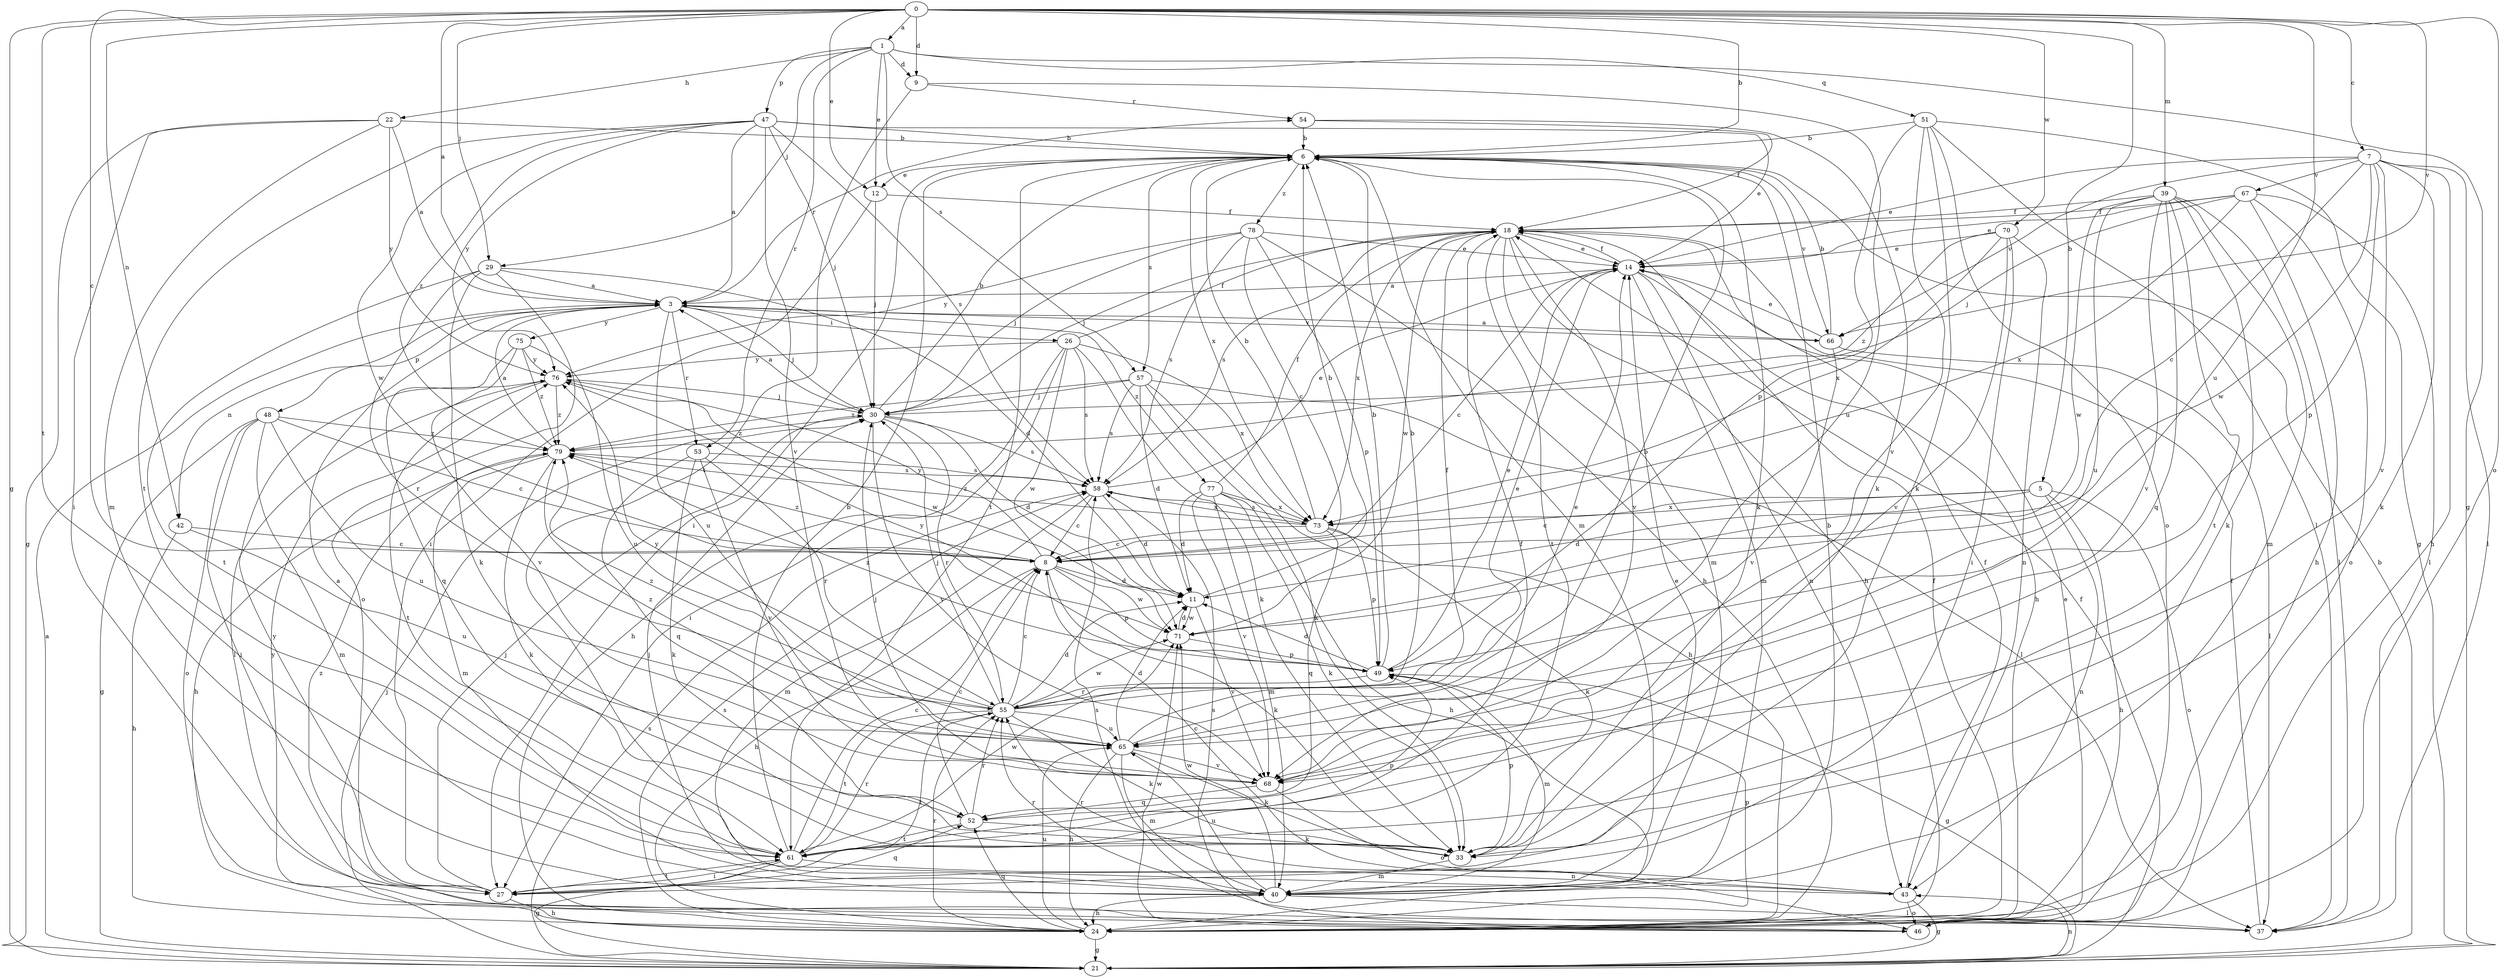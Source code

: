 strict digraph  {
0;
1;
3;
5;
6;
7;
8;
9;
11;
12;
14;
18;
21;
22;
24;
26;
27;
29;
30;
33;
37;
39;
40;
42;
43;
46;
47;
48;
49;
51;
52;
53;
54;
55;
57;
58;
61;
65;
66;
67;
68;
70;
71;
73;
75;
76;
77;
78;
79;
0 -> 1  [label=a];
0 -> 3  [label=a];
0 -> 5  [label=b];
0 -> 6  [label=b];
0 -> 7  [label=c];
0 -> 8  [label=c];
0 -> 9  [label=d];
0 -> 12  [label=e];
0 -> 21  [label=g];
0 -> 29  [label=j];
0 -> 39  [label=m];
0 -> 42  [label=n];
0 -> 46  [label=o];
0 -> 61  [label=t];
0 -> 65  [label=u];
0 -> 66  [label=v];
0 -> 70  [label=w];
1 -> 9  [label=d];
1 -> 12  [label=e];
1 -> 21  [label=g];
1 -> 22  [label=h];
1 -> 29  [label=j];
1 -> 47  [label=p];
1 -> 51  [label=q];
1 -> 53  [label=r];
1 -> 57  [label=s];
3 -> 26  [label=i];
3 -> 30  [label=j];
3 -> 42  [label=n];
3 -> 48  [label=p];
3 -> 53  [label=r];
3 -> 54  [label=r];
3 -> 65  [label=u];
3 -> 66  [label=v];
3 -> 75  [label=y];
3 -> 77  [label=z];
5 -> 8  [label=c];
5 -> 11  [label=d];
5 -> 24  [label=h];
5 -> 43  [label=n];
5 -> 46  [label=o];
5 -> 73  [label=x];
6 -> 12  [label=e];
6 -> 27  [label=i];
6 -> 33  [label=k];
6 -> 40  [label=m];
6 -> 57  [label=s];
6 -> 61  [label=t];
6 -> 66  [label=v];
6 -> 73  [label=x];
6 -> 78  [label=z];
7 -> 8  [label=c];
7 -> 14  [label=e];
7 -> 24  [label=h];
7 -> 33  [label=k];
7 -> 37  [label=l];
7 -> 49  [label=p];
7 -> 66  [label=v];
7 -> 67  [label=v];
7 -> 68  [label=v];
7 -> 71  [label=w];
8 -> 11  [label=d];
8 -> 24  [label=h];
8 -> 33  [label=k];
8 -> 49  [label=p];
8 -> 71  [label=w];
8 -> 76  [label=y];
8 -> 79  [label=z];
9 -> 54  [label=r];
9 -> 61  [label=t];
9 -> 65  [label=u];
11 -> 6  [label=b];
11 -> 68  [label=v];
11 -> 71  [label=w];
12 -> 18  [label=f];
12 -> 27  [label=i];
12 -> 30  [label=j];
14 -> 3  [label=a];
14 -> 8  [label=c];
14 -> 18  [label=f];
14 -> 24  [label=h];
14 -> 40  [label=m];
14 -> 43  [label=n];
18 -> 14  [label=e];
18 -> 24  [label=h];
18 -> 30  [label=j];
18 -> 40  [label=m];
18 -> 58  [label=s];
18 -> 61  [label=t];
18 -> 68  [label=v];
18 -> 71  [label=w];
18 -> 73  [label=x];
21 -> 3  [label=a];
21 -> 6  [label=b];
21 -> 18  [label=f];
21 -> 30  [label=j];
21 -> 43  [label=n];
21 -> 58  [label=s];
22 -> 3  [label=a];
22 -> 6  [label=b];
22 -> 21  [label=g];
22 -> 27  [label=i];
22 -> 40  [label=m];
22 -> 76  [label=y];
24 -> 18  [label=f];
24 -> 21  [label=g];
24 -> 49  [label=p];
24 -> 52  [label=q];
24 -> 55  [label=r];
24 -> 58  [label=s];
24 -> 65  [label=u];
26 -> 18  [label=f];
26 -> 24  [label=h];
26 -> 27  [label=i];
26 -> 33  [label=k];
26 -> 58  [label=s];
26 -> 71  [label=w];
26 -> 73  [label=x];
26 -> 76  [label=y];
27 -> 14  [label=e];
27 -> 24  [label=h];
27 -> 30  [label=j];
27 -> 52  [label=q];
27 -> 61  [label=t];
27 -> 76  [label=y];
27 -> 79  [label=z];
29 -> 3  [label=a];
29 -> 11  [label=d];
29 -> 33  [label=k];
29 -> 46  [label=o];
29 -> 55  [label=r];
29 -> 61  [label=t];
30 -> 3  [label=a];
30 -> 6  [label=b];
30 -> 11  [label=d];
30 -> 55  [label=r];
30 -> 58  [label=s];
30 -> 68  [label=v];
30 -> 79  [label=z];
33 -> 40  [label=m];
33 -> 49  [label=p];
37 -> 18  [label=f];
37 -> 58  [label=s];
39 -> 18  [label=f];
39 -> 33  [label=k];
39 -> 37  [label=l];
39 -> 40  [label=m];
39 -> 52  [label=q];
39 -> 61  [label=t];
39 -> 65  [label=u];
39 -> 68  [label=v];
39 -> 71  [label=w];
40 -> 6  [label=b];
40 -> 24  [label=h];
40 -> 37  [label=l];
40 -> 55  [label=r];
40 -> 65  [label=u];
40 -> 71  [label=w];
42 -> 8  [label=c];
42 -> 24  [label=h];
42 -> 65  [label=u];
43 -> 8  [label=c];
43 -> 18  [label=f];
43 -> 21  [label=g];
43 -> 30  [label=j];
43 -> 46  [label=o];
43 -> 55  [label=r];
46 -> 14  [label=e];
46 -> 58  [label=s];
46 -> 71  [label=w];
46 -> 76  [label=y];
47 -> 3  [label=a];
47 -> 6  [label=b];
47 -> 14  [label=e];
47 -> 30  [label=j];
47 -> 58  [label=s];
47 -> 61  [label=t];
47 -> 68  [label=v];
47 -> 71  [label=w];
47 -> 76  [label=y];
47 -> 79  [label=z];
48 -> 8  [label=c];
48 -> 21  [label=g];
48 -> 27  [label=i];
48 -> 40  [label=m];
48 -> 46  [label=o];
48 -> 65  [label=u];
48 -> 79  [label=z];
49 -> 6  [label=b];
49 -> 11  [label=d];
49 -> 14  [label=e];
49 -> 21  [label=g];
49 -> 40  [label=m];
49 -> 55  [label=r];
49 -> 76  [label=y];
49 -> 79  [label=z];
51 -> 6  [label=b];
51 -> 21  [label=g];
51 -> 33  [label=k];
51 -> 37  [label=l];
51 -> 46  [label=o];
51 -> 49  [label=p];
51 -> 68  [label=v];
52 -> 8  [label=c];
52 -> 33  [label=k];
52 -> 55  [label=r];
52 -> 61  [label=t];
53 -> 33  [label=k];
53 -> 52  [label=q];
53 -> 55  [label=r];
53 -> 58  [label=s];
53 -> 68  [label=v];
54 -> 6  [label=b];
54 -> 18  [label=f];
54 -> 33  [label=k];
55 -> 6  [label=b];
55 -> 8  [label=c];
55 -> 11  [label=d];
55 -> 14  [label=e];
55 -> 18  [label=f];
55 -> 27  [label=i];
55 -> 30  [label=j];
55 -> 33  [label=k];
55 -> 61  [label=t];
55 -> 65  [label=u];
55 -> 71  [label=w];
55 -> 76  [label=y];
55 -> 79  [label=z];
57 -> 11  [label=d];
57 -> 24  [label=h];
57 -> 30  [label=j];
57 -> 33  [label=k];
57 -> 37  [label=l];
57 -> 58  [label=s];
57 -> 79  [label=z];
58 -> 8  [label=c];
58 -> 11  [label=d];
58 -> 14  [label=e];
58 -> 40  [label=m];
58 -> 73  [label=x];
61 -> 3  [label=a];
61 -> 6  [label=b];
61 -> 8  [label=c];
61 -> 18  [label=f];
61 -> 21  [label=g];
61 -> 27  [label=i];
61 -> 43  [label=n];
61 -> 49  [label=p];
61 -> 55  [label=r];
61 -> 71  [label=w];
65 -> 6  [label=b];
65 -> 11  [label=d];
65 -> 14  [label=e];
65 -> 24  [label=h];
65 -> 33  [label=k];
65 -> 40  [label=m];
65 -> 68  [label=v];
65 -> 79  [label=z];
66 -> 3  [label=a];
66 -> 6  [label=b];
66 -> 14  [label=e];
66 -> 37  [label=l];
66 -> 68  [label=v];
67 -> 14  [label=e];
67 -> 18  [label=f];
67 -> 24  [label=h];
67 -> 30  [label=j];
67 -> 37  [label=l];
67 -> 46  [label=o];
67 -> 73  [label=x];
68 -> 30  [label=j];
68 -> 46  [label=o];
68 -> 52  [label=q];
70 -> 14  [label=e];
70 -> 27  [label=i];
70 -> 43  [label=n];
70 -> 68  [label=v];
70 -> 73  [label=x];
70 -> 79  [label=z];
71 -> 11  [label=d];
71 -> 49  [label=p];
73 -> 6  [label=b];
73 -> 8  [label=c];
73 -> 33  [label=k];
73 -> 49  [label=p];
73 -> 52  [label=q];
73 -> 58  [label=s];
73 -> 79  [label=z];
75 -> 52  [label=q];
75 -> 65  [label=u];
75 -> 68  [label=v];
75 -> 76  [label=y];
75 -> 79  [label=z];
76 -> 30  [label=j];
76 -> 37  [label=l];
76 -> 61  [label=t];
76 -> 71  [label=w];
76 -> 79  [label=z];
77 -> 11  [label=d];
77 -> 18  [label=f];
77 -> 24  [label=h];
77 -> 33  [label=k];
77 -> 40  [label=m];
77 -> 68  [label=v];
77 -> 73  [label=x];
78 -> 8  [label=c];
78 -> 14  [label=e];
78 -> 24  [label=h];
78 -> 30  [label=j];
78 -> 49  [label=p];
78 -> 58  [label=s];
78 -> 76  [label=y];
79 -> 3  [label=a];
79 -> 24  [label=h];
79 -> 33  [label=k];
79 -> 40  [label=m];
79 -> 58  [label=s];
}
